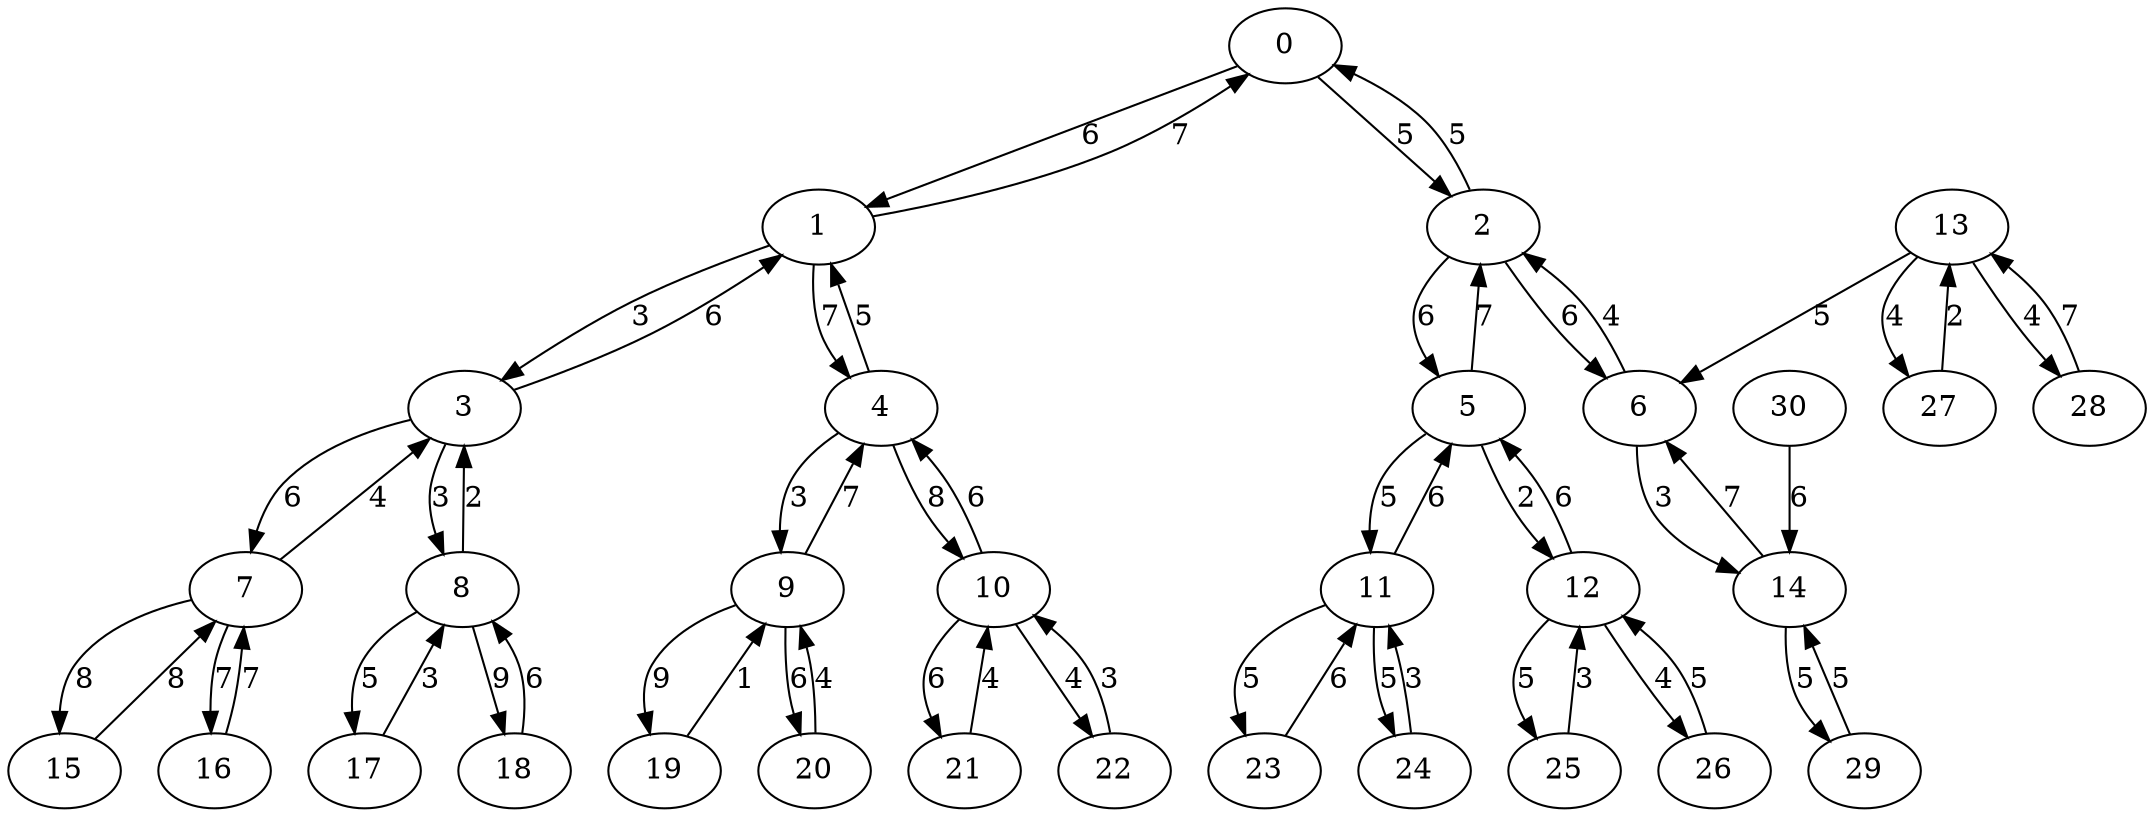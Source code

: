 strict digraph "" {
	0 -> 1	[label=6];
	0 -> 2	[label=5];
	1 -> 0	[label=7];
	1 -> 3	[label=3];
	1 -> 4	[label=7];
	2 -> 0	[label=5];
	2 -> 5	[label=6];
	2 -> 6	[label=6];
	3 -> 1	[label=6];
	3 -> 7	[label=6];
	3 -> 8	[label=3];
	4 -> 1	[label=5];
	4 -> 9	[label=3];
	4 -> 10	[label=8];
	5 -> 2	[label=7];
	5 -> 11	[label=5];
	5 -> 12	[label=2];
	6 -> 2	[label=4];
	6 -> 14	[label=3];
	7 -> 3	[label=4];
	7 -> 15	[label=8];
	7 -> 16	[label=7];
	8 -> 3	[label=2];
	8 -> 17	[label=5];
	8 -> 18	[label=9];
	9 -> 4	[label=7];
	9 -> 19	[label=9];
	9 -> 20	[label=6];
	10 -> 4	[label=6];
	10 -> 21	[label=6];
	10 -> 22	[label=4];
	11 -> 5	[label=6];
	11 -> 23	[label=5];
	11 -> 24	[label=5];
	12 -> 5	[label=6];
	12 -> 25	[label=5];
	12 -> 26	[label=4];
	13 -> 6	[label=5];
	13 -> 27	[label=4];
	13 -> 28	[label=4];
	14 -> 6	[label=7];
	14 -> 29	[label=5];
	15 -> 7	[label=8];
	16 -> 7	[label=7];
	17 -> 8	[label=3];
	18 -> 8	[label=6];
	19 -> 9	[label=1];
	20 -> 9	[label=4];
	21 -> 10	[label=4];
	22 -> 10	[label=3];
	23 -> 11	[label=6];
	24 -> 11	[label=3];
	25 -> 12	[label=3];
	26 -> 12	[label=5];
	27 -> 13	[label=2];
	28 -> 13	[label=7];
	29 -> 14	[label=5];
	30 -> 14	[label=6];
}
